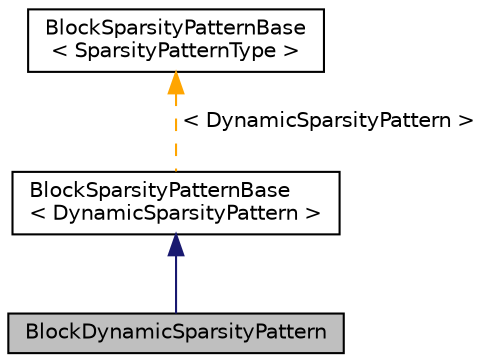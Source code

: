 digraph "BlockDynamicSparsityPattern"
{
 // LATEX_PDF_SIZE
  edge [fontname="Helvetica",fontsize="10",labelfontname="Helvetica",labelfontsize="10"];
  node [fontname="Helvetica",fontsize="10",shape=record];
  Node1 [label="BlockDynamicSparsityPattern",height=0.2,width=0.4,color="black", fillcolor="grey75", style="filled", fontcolor="black",tooltip=" "];
  Node2 -> Node1 [dir="back",color="midnightblue",fontsize="10",style="solid",fontname="Helvetica"];
  Node2 [label="BlockSparsityPatternBase\l\< DynamicSparsityPattern \>",height=0.2,width=0.4,color="black", fillcolor="white", style="filled",URL="$classBlockSparsityPatternBase.html",tooltip=" "];
  Node3 -> Node2 [dir="back",color="orange",fontsize="10",style="dashed",label=" \< DynamicSparsityPattern \>" ,fontname="Helvetica"];
  Node3 [label="BlockSparsityPatternBase\l\< SparsityPatternType \>",height=0.2,width=0.4,color="black", fillcolor="white", style="filled",URL="$classBlockSparsityPatternBase.html",tooltip=" "];
}

